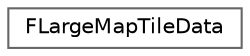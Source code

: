 digraph "类继承关系图"
{
 // INTERACTIVE_SVG=YES
 // LATEX_PDF_SIZE
  bgcolor="transparent";
  edge [fontname=Helvetica,fontsize=10,labelfontname=Helvetica,labelfontsize=10];
  node [fontname=Helvetica,fontsize=10,shape=box,height=0.2,width=0.4];
  rankdir="LR";
  Node0 [id="Node000000",label="FLargeMapTileData",height=0.2,width=0.4,color="grey40", fillcolor="white", style="filled",URL="$d3/d80/structFLargeMapTileData.html",tooltip=" "];
}
